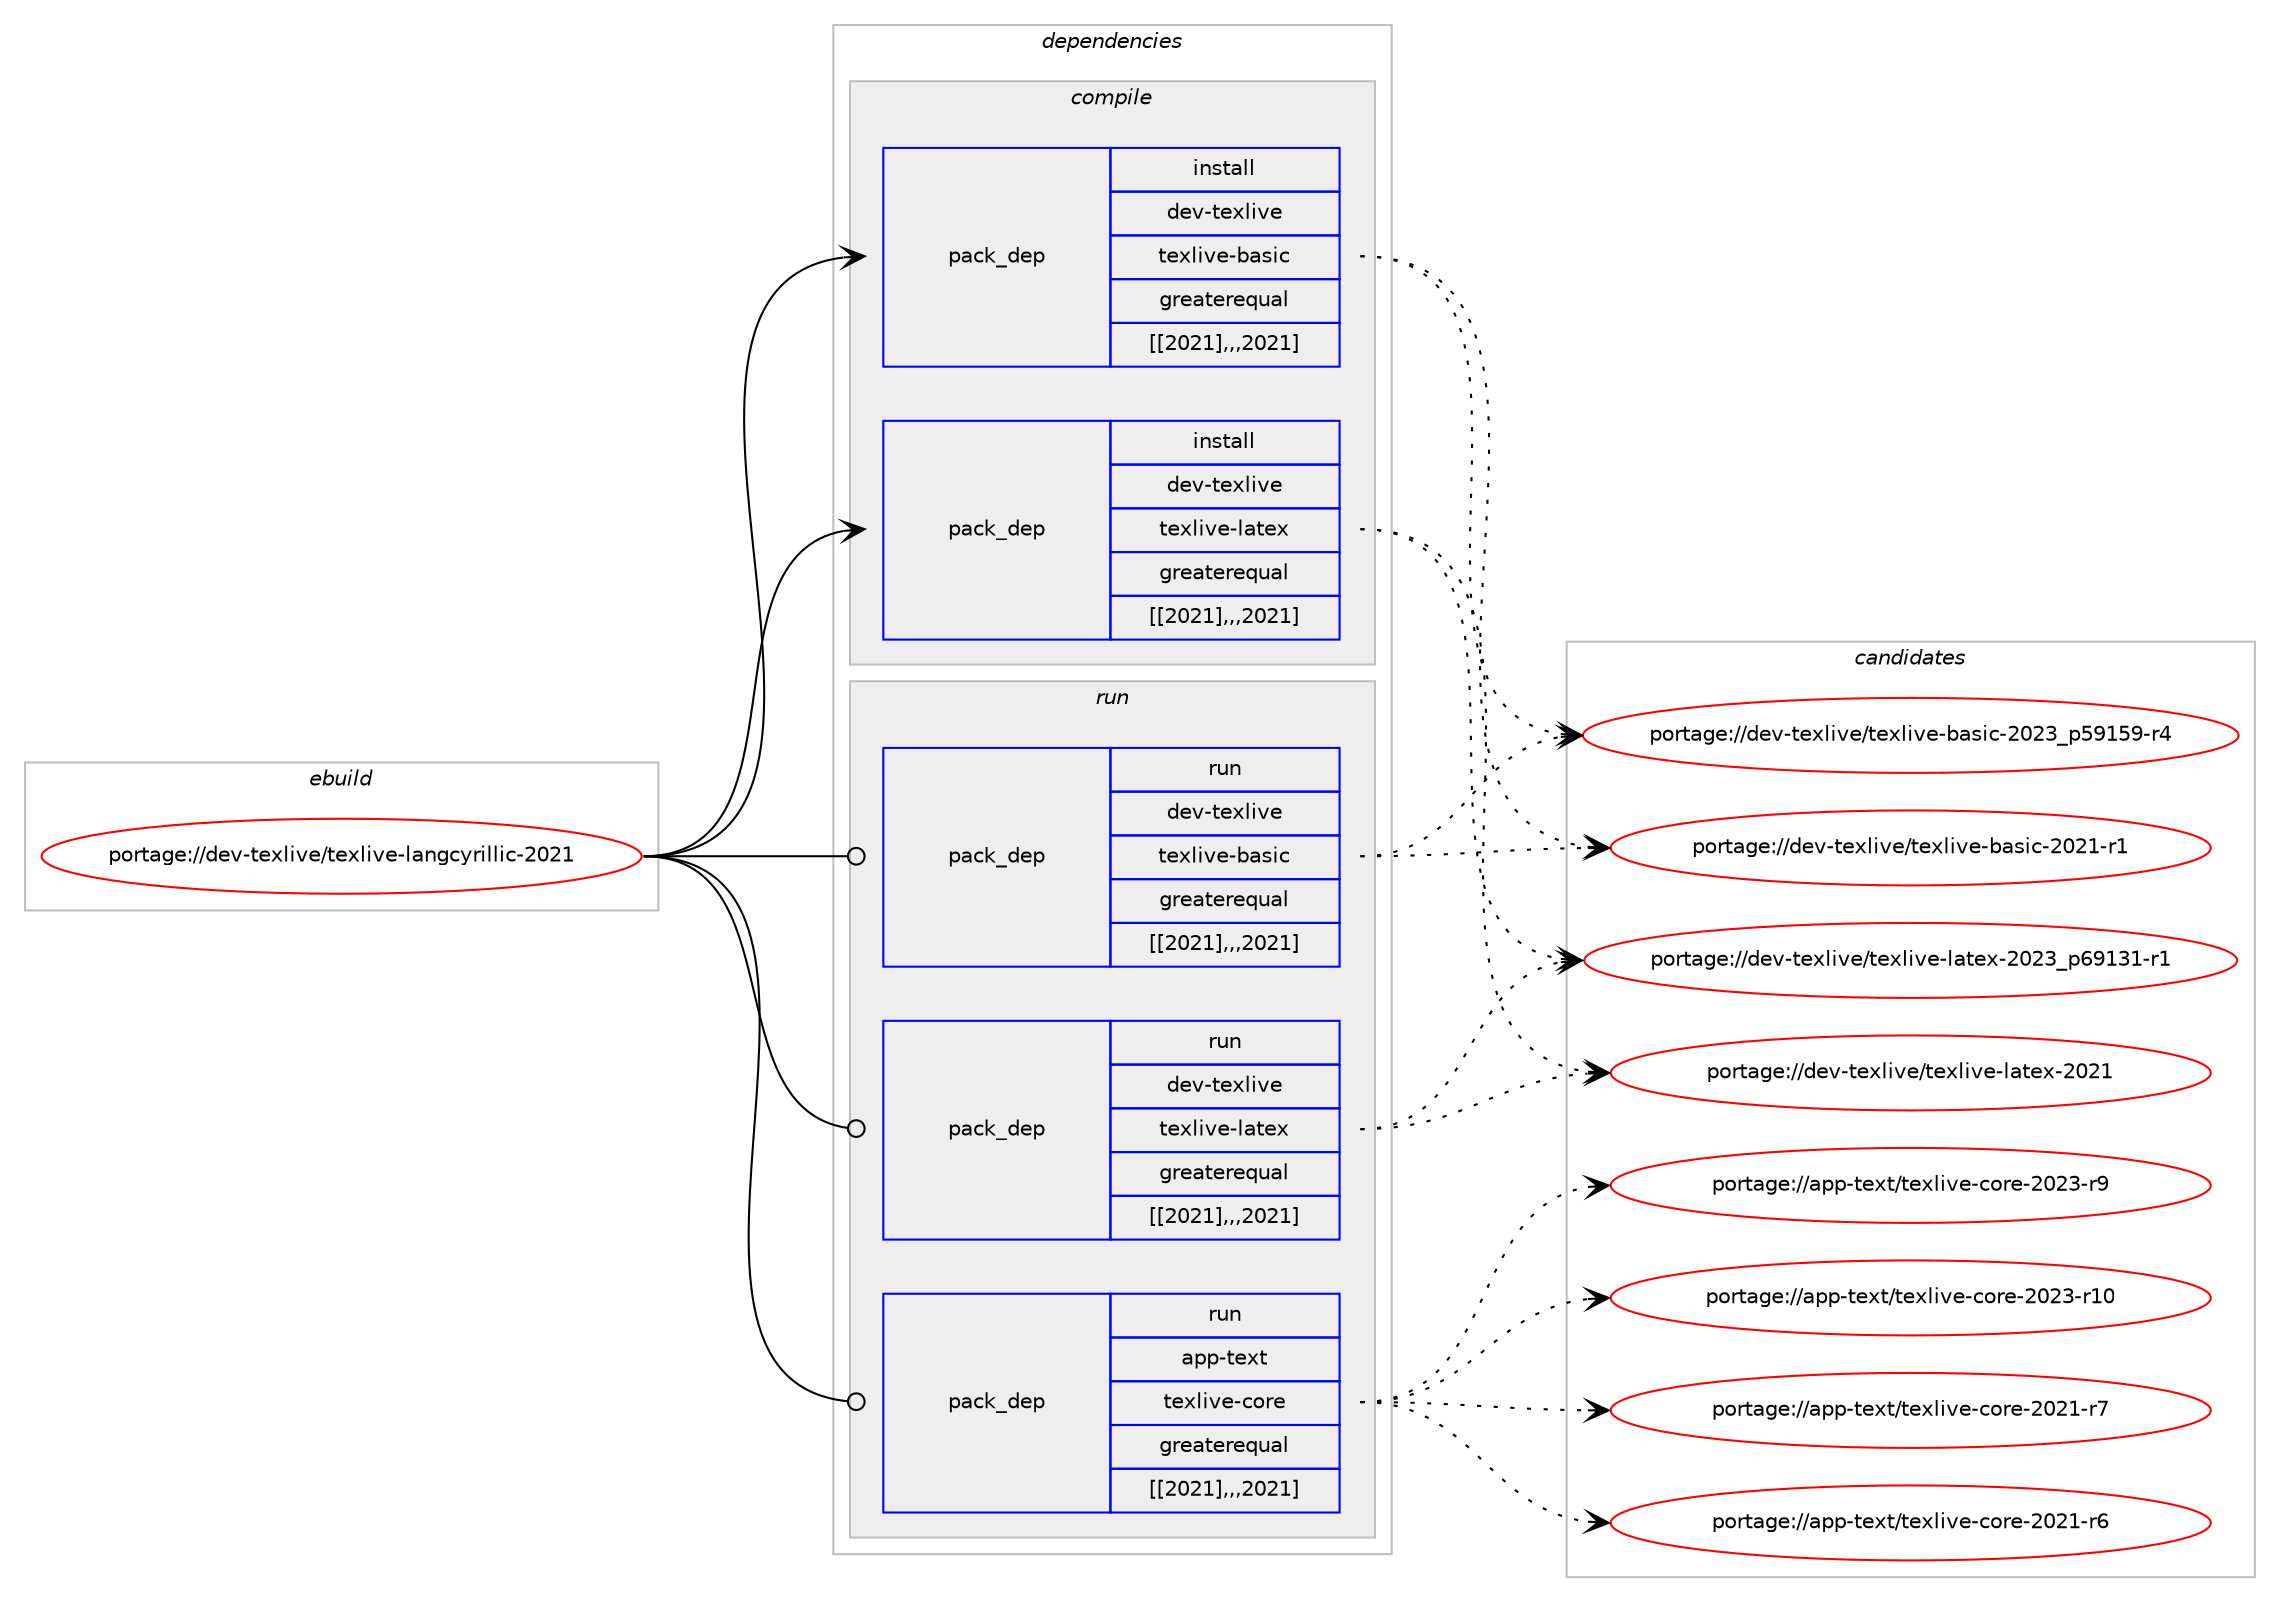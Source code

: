 digraph prolog {

# *************
# Graph options
# *************

newrank=true;
concentrate=true;
compound=true;
graph [rankdir=LR,fontname=Helvetica,fontsize=10,ranksep=1.5];#, ranksep=2.5, nodesep=0.2];
edge  [arrowhead=vee];
node  [fontname=Helvetica,fontsize=10];

# **********
# The ebuild
# **********

subgraph cluster_leftcol {
color=gray;
label=<<i>ebuild</i>>;
id [label="portage://dev-texlive/texlive-langcyrillic-2021", color=red, width=4, href="../dev-texlive/texlive-langcyrillic-2021.svg"];
}

# ****************
# The dependencies
# ****************

subgraph cluster_midcol {
color=gray;
label=<<i>dependencies</i>>;
subgraph cluster_compile {
fillcolor="#eeeeee";
style=filled;
label=<<i>compile</i>>;
subgraph pack151350 {
dependency213626 [label=<<TABLE BORDER="0" CELLBORDER="1" CELLSPACING="0" CELLPADDING="4" WIDTH="220"><TR><TD ROWSPAN="6" CELLPADDING="30">pack_dep</TD></TR><TR><TD WIDTH="110">install</TD></TR><TR><TD>dev-texlive</TD></TR><TR><TD>texlive-basic</TD></TR><TR><TD>greaterequal</TD></TR><TR><TD>[[2021],,,2021]</TD></TR></TABLE>>, shape=none, color=blue];
}
id:e -> dependency213626:w [weight=20,style="solid",arrowhead="vee"];
subgraph pack151351 {
dependency213627 [label=<<TABLE BORDER="0" CELLBORDER="1" CELLSPACING="0" CELLPADDING="4" WIDTH="220"><TR><TD ROWSPAN="6" CELLPADDING="30">pack_dep</TD></TR><TR><TD WIDTH="110">install</TD></TR><TR><TD>dev-texlive</TD></TR><TR><TD>texlive-latex</TD></TR><TR><TD>greaterequal</TD></TR><TR><TD>[[2021],,,2021]</TD></TR></TABLE>>, shape=none, color=blue];
}
id:e -> dependency213627:w [weight=20,style="solid",arrowhead="vee"];
}
subgraph cluster_compileandrun {
fillcolor="#eeeeee";
style=filled;
label=<<i>compile and run</i>>;
}
subgraph cluster_run {
fillcolor="#eeeeee";
style=filled;
label=<<i>run</i>>;
subgraph pack151352 {
dependency213628 [label=<<TABLE BORDER="0" CELLBORDER="1" CELLSPACING="0" CELLPADDING="4" WIDTH="220"><TR><TD ROWSPAN="6" CELLPADDING="30">pack_dep</TD></TR><TR><TD WIDTH="110">run</TD></TR><TR><TD>app-text</TD></TR><TR><TD>texlive-core</TD></TR><TR><TD>greaterequal</TD></TR><TR><TD>[[2021],,,2021]</TD></TR></TABLE>>, shape=none, color=blue];
}
id:e -> dependency213628:w [weight=20,style="solid",arrowhead="odot"];
subgraph pack151353 {
dependency213629 [label=<<TABLE BORDER="0" CELLBORDER="1" CELLSPACING="0" CELLPADDING="4" WIDTH="220"><TR><TD ROWSPAN="6" CELLPADDING="30">pack_dep</TD></TR><TR><TD WIDTH="110">run</TD></TR><TR><TD>dev-texlive</TD></TR><TR><TD>texlive-basic</TD></TR><TR><TD>greaterequal</TD></TR><TR><TD>[[2021],,,2021]</TD></TR></TABLE>>, shape=none, color=blue];
}
id:e -> dependency213629:w [weight=20,style="solid",arrowhead="odot"];
subgraph pack151354 {
dependency213630 [label=<<TABLE BORDER="0" CELLBORDER="1" CELLSPACING="0" CELLPADDING="4" WIDTH="220"><TR><TD ROWSPAN="6" CELLPADDING="30">pack_dep</TD></TR><TR><TD WIDTH="110">run</TD></TR><TR><TD>dev-texlive</TD></TR><TR><TD>texlive-latex</TD></TR><TR><TD>greaterequal</TD></TR><TR><TD>[[2021],,,2021]</TD></TR></TABLE>>, shape=none, color=blue];
}
id:e -> dependency213630:w [weight=20,style="solid",arrowhead="odot"];
}
}

# **************
# The candidates
# **************

subgraph cluster_choices {
rank=same;
color=gray;
label=<<i>candidates</i>>;

subgraph choice151350 {
color=black;
nodesep=1;
choice10010111845116101120108105118101471161011201081051181014598971151059945504850519511253574953574511452 [label="portage://dev-texlive/texlive-basic-2023_p59159-r4", color=red, width=4,href="../dev-texlive/texlive-basic-2023_p59159-r4.svg"];
choice10010111845116101120108105118101471161011201081051181014598971151059945504850494511449 [label="portage://dev-texlive/texlive-basic-2021-r1", color=red, width=4,href="../dev-texlive/texlive-basic-2021-r1.svg"];
dependency213626:e -> choice10010111845116101120108105118101471161011201081051181014598971151059945504850519511253574953574511452:w [style=dotted,weight="100"];
dependency213626:e -> choice10010111845116101120108105118101471161011201081051181014598971151059945504850494511449:w [style=dotted,weight="100"];
}
subgraph choice151351 {
color=black;
nodesep=1;
choice1001011184511610112010810511810147116101120108105118101451089711610112045504850519511254574951494511449 [label="portage://dev-texlive/texlive-latex-2023_p69131-r1", color=red, width=4,href="../dev-texlive/texlive-latex-2023_p69131-r1.svg"];
choice100101118451161011201081051181014711610112010810511810145108971161011204550485049 [label="portage://dev-texlive/texlive-latex-2021", color=red, width=4,href="../dev-texlive/texlive-latex-2021.svg"];
dependency213627:e -> choice1001011184511610112010810511810147116101120108105118101451089711610112045504850519511254574951494511449:w [style=dotted,weight="100"];
dependency213627:e -> choice100101118451161011201081051181014711610112010810511810145108971161011204550485049:w [style=dotted,weight="100"];
}
subgraph choice151352 {
color=black;
nodesep=1;
choice971121124511610112011647116101120108105118101459911111410145504850514511457 [label="portage://app-text/texlive-core-2023-r9", color=red, width=4,href="../app-text/texlive-core-2023-r9.svg"];
choice97112112451161011201164711610112010810511810145991111141014550485051451144948 [label="portage://app-text/texlive-core-2023-r10", color=red, width=4,href="../app-text/texlive-core-2023-r10.svg"];
choice971121124511610112011647116101120108105118101459911111410145504850494511455 [label="portage://app-text/texlive-core-2021-r7", color=red, width=4,href="../app-text/texlive-core-2021-r7.svg"];
choice971121124511610112011647116101120108105118101459911111410145504850494511454 [label="portage://app-text/texlive-core-2021-r6", color=red, width=4,href="../app-text/texlive-core-2021-r6.svg"];
dependency213628:e -> choice971121124511610112011647116101120108105118101459911111410145504850514511457:w [style=dotted,weight="100"];
dependency213628:e -> choice97112112451161011201164711610112010810511810145991111141014550485051451144948:w [style=dotted,weight="100"];
dependency213628:e -> choice971121124511610112011647116101120108105118101459911111410145504850494511455:w [style=dotted,weight="100"];
dependency213628:e -> choice971121124511610112011647116101120108105118101459911111410145504850494511454:w [style=dotted,weight="100"];
}
subgraph choice151353 {
color=black;
nodesep=1;
choice10010111845116101120108105118101471161011201081051181014598971151059945504850519511253574953574511452 [label="portage://dev-texlive/texlive-basic-2023_p59159-r4", color=red, width=4,href="../dev-texlive/texlive-basic-2023_p59159-r4.svg"];
choice10010111845116101120108105118101471161011201081051181014598971151059945504850494511449 [label="portage://dev-texlive/texlive-basic-2021-r1", color=red, width=4,href="../dev-texlive/texlive-basic-2021-r1.svg"];
dependency213629:e -> choice10010111845116101120108105118101471161011201081051181014598971151059945504850519511253574953574511452:w [style=dotted,weight="100"];
dependency213629:e -> choice10010111845116101120108105118101471161011201081051181014598971151059945504850494511449:w [style=dotted,weight="100"];
}
subgraph choice151354 {
color=black;
nodesep=1;
choice1001011184511610112010810511810147116101120108105118101451089711610112045504850519511254574951494511449 [label="portage://dev-texlive/texlive-latex-2023_p69131-r1", color=red, width=4,href="../dev-texlive/texlive-latex-2023_p69131-r1.svg"];
choice100101118451161011201081051181014711610112010810511810145108971161011204550485049 [label="portage://dev-texlive/texlive-latex-2021", color=red, width=4,href="../dev-texlive/texlive-latex-2021.svg"];
dependency213630:e -> choice1001011184511610112010810511810147116101120108105118101451089711610112045504850519511254574951494511449:w [style=dotted,weight="100"];
dependency213630:e -> choice100101118451161011201081051181014711610112010810511810145108971161011204550485049:w [style=dotted,weight="100"];
}
}

}
